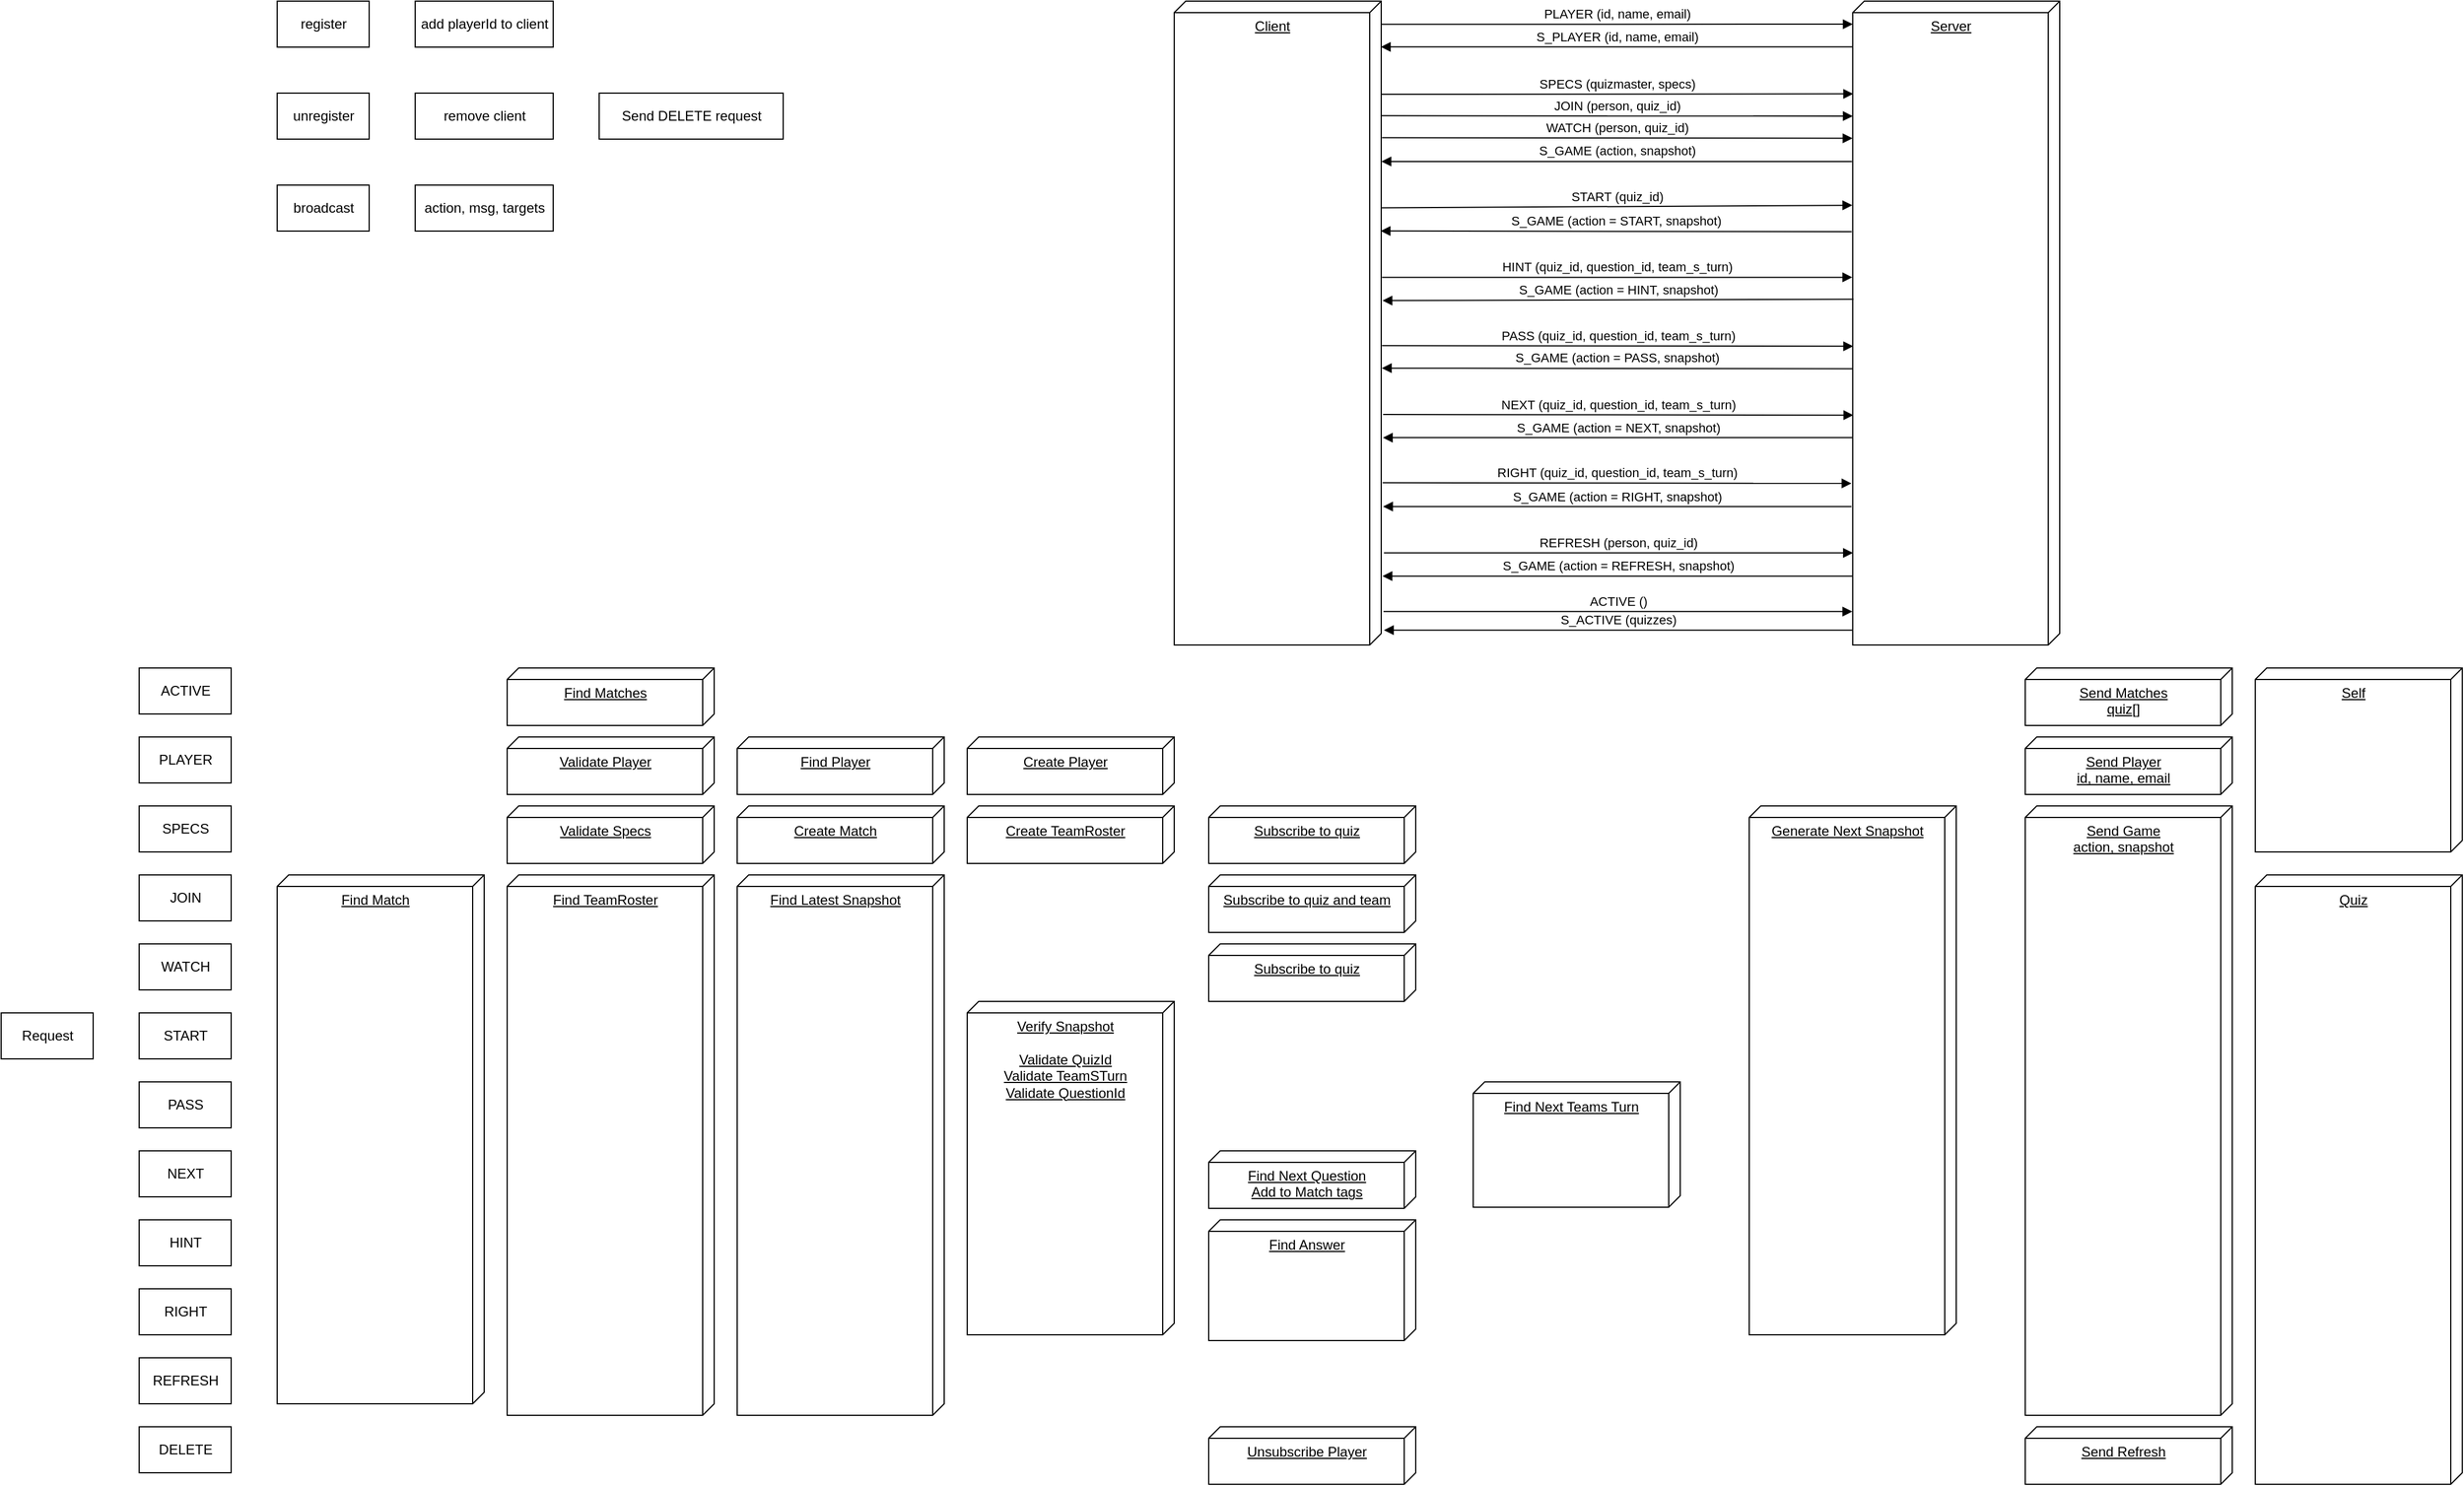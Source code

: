 <mxfile>
    <diagram id="8hOmSmk45YM_-mC-my9K" name="Page-1">
        <mxGraphModel dx="3939" dy="1138" grid="1" gridSize="10" guides="1" tooltips="1" connect="1" arrows="1" fold="1" page="1" pageScale="1" pageWidth="827" pageHeight="1169" math="0" shadow="0">
            <root>
                <mxCell id="0"/>
                <mxCell id="1" parent="0"/>
                <mxCell id="7" value="PLAYER (id, name, email)" style="html=1;verticalAlign=bottom;endArrow=block;exitX=0.036;exitY=0;exitDx=0;exitDy=0;exitPerimeter=0;" edge="1" parent="1" source="9">
                    <mxGeometry width="80" relative="1" as="geometry">
                        <mxPoint x="210" y="150" as="sourcePoint"/>
                        <mxPoint x="610" y="140" as="targetPoint"/>
                    </mxGeometry>
                </mxCell>
                <mxCell id="8" value="Server" style="verticalAlign=top;align=center;spacingTop=8;spacingLeft=2;spacingRight=12;shape=cube;size=10;direction=south;fontStyle=4;html=1;" vertex="1" parent="1">
                    <mxGeometry x="610" y="120" width="180" height="560" as="geometry"/>
                </mxCell>
                <mxCell id="9" value="Client" style="verticalAlign=top;align=center;spacingTop=8;spacingLeft=2;spacingRight=12;shape=cube;size=10;direction=south;fontStyle=4;html=1;" vertex="1" parent="1">
                    <mxGeometry x="20" y="120" width="180" height="560" as="geometry"/>
                </mxCell>
                <mxCell id="10" value="S_PLAYER (id, name, email)" style="html=1;verticalAlign=bottom;endArrow=block;entryX=0.071;entryY=0.002;entryDx=0;entryDy=0;entryPerimeter=0;exitX=0.071;exitY=1.002;exitDx=0;exitDy=0;exitPerimeter=0;" edge="1" parent="1" source="8" target="9">
                    <mxGeometry width="80" relative="1" as="geometry">
                        <mxPoint x="608" y="168" as="sourcePoint"/>
                        <mxPoint x="510" y="130" as="targetPoint"/>
                    </mxGeometry>
                </mxCell>
                <mxCell id="11" value="SPECS (quizmaster, specs)" style="html=1;verticalAlign=bottom;endArrow=block;entryX=0.144;entryY=0.998;entryDx=0;entryDy=0;entryPerimeter=0;" edge="1" parent="1" target="8">
                    <mxGeometry width="80" relative="1" as="geometry">
                        <mxPoint x="200" y="201" as="sourcePoint"/>
                        <mxPoint x="620" y="160" as="targetPoint"/>
                    </mxGeometry>
                </mxCell>
                <mxCell id="12" value="S_GAME (action, snapshot)" style="html=1;verticalAlign=bottom;endArrow=block;entryX=0.249;entryY=-0.001;entryDx=0;entryDy=0;entryPerimeter=0;exitX=0.249;exitY=1.004;exitDx=0;exitDy=0;exitPerimeter=0;" edge="1" parent="1" source="8" target="9">
                    <mxGeometry width="80" relative="1" as="geometry">
                        <mxPoint x="609" y="280" as="sourcePoint"/>
                        <mxPoint x="200" y="280" as="targetPoint"/>
                    </mxGeometry>
                </mxCell>
                <mxCell id="13" value="JOIN (person, quiz_id)" style="html=1;verticalAlign=bottom;endArrow=block;exitX=0.178;exitY=0.003;exitDx=0;exitDy=0;exitPerimeter=0;" edge="1" parent="1" source="9">
                    <mxGeometry width="80" relative="1" as="geometry">
                        <mxPoint x="205" y="230" as="sourcePoint"/>
                        <mxPoint x="610" y="220" as="targetPoint"/>
                    </mxGeometry>
                </mxCell>
                <mxCell id="14" value="WATCH (person, quiz_id)" style="html=1;verticalAlign=bottom;endArrow=block;exitX=0.212;exitY=-0.004;exitDx=0;exitDy=0;exitPerimeter=0;entryX=0.213;entryY=1.001;entryDx=0;entryDy=0;entryPerimeter=0;" edge="1" parent="1" source="9" target="8">
                    <mxGeometry width="80" relative="1" as="geometry">
                        <mxPoint x="209.46" y="229.68" as="sourcePoint"/>
                        <mxPoint x="620" y="230" as="targetPoint"/>
                    </mxGeometry>
                </mxCell>
                <mxCell id="15" value="S_GAME (action = START, snapshot)" style="html=1;verticalAlign=bottom;endArrow=block;entryX=0.357;entryY=0.003;entryDx=0;entryDy=0;entryPerimeter=0;exitX=0.358;exitY=1.005;exitDx=0;exitDy=0;exitPerimeter=0;" edge="1" parent="1" source="8" target="9">
                    <mxGeometry width="80" relative="1" as="geometry">
                        <mxPoint x="619.28" y="269.44" as="sourcePoint"/>
                        <mxPoint x="210.18" y="269.44" as="targetPoint"/>
                    </mxGeometry>
                </mxCell>
                <mxCell id="16" value="START (quiz_id)" style="html=1;verticalAlign=bottom;endArrow=block;exitX=0.321;exitY=-0.003;exitDx=0;exitDy=0;exitPerimeter=0;entryX=0.317;entryY=1.002;entryDx=0;entryDy=0;entryPerimeter=0;" edge="1" parent="1" source="9" target="8">
                    <mxGeometry width="80" relative="1" as="geometry">
                        <mxPoint x="210.72" y="248.72" as="sourcePoint"/>
                        <mxPoint x="619.82" y="249.28" as="targetPoint"/>
                    </mxGeometry>
                </mxCell>
                <mxCell id="17" value="S_GAME (action = HINT, snapshot)" style="html=1;verticalAlign=bottom;endArrow=block;entryX=0.465;entryY=-0.006;entryDx=0;entryDy=0;entryPerimeter=0;exitX=0.463;exitY=0.996;exitDx=0;exitDy=0;exitPerimeter=0;" edge="1" parent="1" source="8" target="9">
                    <mxGeometry width="80" relative="1" as="geometry">
                        <mxPoint x="619.1" y="330.48" as="sourcePoint"/>
                        <mxPoint x="209.46" y="329.92" as="targetPoint"/>
                    </mxGeometry>
                </mxCell>
                <mxCell id="18" value="HINT (quiz_id, question_id, team_s_turn)" style="html=1;verticalAlign=bottom;endArrow=block;exitX=0.429;exitY=-0.004;exitDx=0;exitDy=0;exitPerimeter=0;entryX=0.429;entryY=1.002;entryDx=0;entryDy=0;entryPerimeter=0;" edge="1" parent="1" source="9" target="8">
                    <mxGeometry width="80" relative="1" as="geometry">
                        <mxPoint x="210.54" y="309.76" as="sourcePoint"/>
                        <mxPoint x="619.64" y="307.52" as="targetPoint"/>
                    </mxGeometry>
                </mxCell>
                <mxCell id="19" value="S_GAME (action = PASS, snapshot)" style="html=1;verticalAlign=bottom;endArrow=block;exitX=0.571;exitY=0.998;exitDx=0;exitDy=0;exitPerimeter=0;entryX=0.57;entryY=-0.003;entryDx=0;entryDy=0;entryPerimeter=0;" edge="1" parent="1" source="8" target="9">
                    <mxGeometry width="80" relative="1" as="geometry">
                        <mxPoint x="620.72" y="389.28" as="sourcePoint"/>
                        <mxPoint x="203" y="439" as="targetPoint"/>
                    </mxGeometry>
                </mxCell>
                <mxCell id="20" value="PASS (quiz_id, question_id, team_s_turn)" style="html=1;verticalAlign=bottom;endArrow=block;exitX=0.535;exitY=-0.004;exitDx=0;exitDy=0;exitPerimeter=0;entryX=0.536;entryY=0.998;entryDx=0;entryDy=0;entryPerimeter=0;" edge="1" parent="1" source="9" target="8">
                    <mxGeometry width="80" relative="1" as="geometry">
                        <mxPoint x="210.72" y="370.24" as="sourcePoint"/>
                        <mxPoint x="619.64" y="370.24" as="targetPoint"/>
                    </mxGeometry>
                </mxCell>
                <mxCell id="21" value="S_GAME (action = NEXT, snapshot)" style="html=1;verticalAlign=bottom;endArrow=block;entryX=0.678;entryY=-0.008;entryDx=0;entryDy=0;entryPerimeter=0;exitX=0.678;exitY=1;exitDx=0;exitDy=0;exitPerimeter=0;" edge="1" parent="1" source="8" target="9">
                    <mxGeometry width="80" relative="1" as="geometry">
                        <mxPoint x="620.36" y="449.76" as="sourcePoint"/>
                        <mxPoint x="212.7" y="449.2" as="targetPoint"/>
                    </mxGeometry>
                </mxCell>
                <mxCell id="22" value="NEXT (quiz_id, question_id, team_s_turn)" style="html=1;verticalAlign=bottom;endArrow=block;exitX=0.642;exitY=-0.009;exitDx=0;exitDy=0;exitPerimeter=0;entryX=0.643;entryY=0.997;entryDx=0;entryDy=0;entryPerimeter=0;" edge="1" parent="1" source="9" target="8">
                    <mxGeometry width="80" relative="1" as="geometry">
                        <mxPoint x="210.72" y="429.6" as="sourcePoint"/>
                        <mxPoint x="620.36" y="430.16" as="targetPoint"/>
                    </mxGeometry>
                </mxCell>
                <mxCell id="23" value="S_GAME (action = RIGHT, snapshot)" style="html=1;verticalAlign=bottom;endArrow=block;entryX=0.785;entryY=-0.009;entryDx=0;entryDy=0;entryPerimeter=0;exitX=0.785;exitY=1.006;exitDx=0;exitDy=0;exitPerimeter=0;" edge="1" parent="1" source="8" target="9">
                    <mxGeometry width="80" relative="1" as="geometry">
                        <mxPoint x="620" y="509.68" as="sourcePoint"/>
                        <mxPoint x="211.44" y="509.68" as="targetPoint"/>
                    </mxGeometry>
                </mxCell>
                <mxCell id="24" value="RIGHT (quiz_id, question_id, team_s_turn)" style="html=1;verticalAlign=bottom;endArrow=block;exitX=0.748;exitY=-0.007;exitDx=0;exitDy=0;exitPerimeter=0;entryX=0.749;entryY=1.006;entryDx=0;entryDy=0;entryPerimeter=0;" edge="1" parent="1" source="9" target="8">
                    <mxGeometry width="80" relative="1" as="geometry">
                        <mxPoint x="211.62" y="489.52" as="sourcePoint"/>
                        <mxPoint x="620.54" y="490.08" as="targetPoint"/>
                    </mxGeometry>
                </mxCell>
                <mxCell id="25" value="S_GAME (action = REFRESH, snapshot)" style="html=1;verticalAlign=bottom;endArrow=block;entryX=0.893;entryY=-0.006;entryDx=0;entryDy=0;entryPerimeter=0;exitX=0.893;exitY=1;exitDx=0;exitDy=0;exitPerimeter=0;" edge="1" parent="1" source="8" target="9">
                    <mxGeometry width="80" relative="1" as="geometry">
                        <mxPoint x="618.92" y="569.6" as="sourcePoint"/>
                        <mxPoint x="211.62" y="569.6" as="targetPoint"/>
                    </mxGeometry>
                </mxCell>
                <mxCell id="26" value="REFRESH (person, quiz_id)" style="html=1;verticalAlign=bottom;endArrow=block;exitX=0.857;exitY=-0.013;exitDx=0;exitDy=0;exitPerimeter=0;entryX=0.857;entryY=0.999;entryDx=0;entryDy=0;entryPerimeter=0;" edge="1" parent="1" source="9" target="8">
                    <mxGeometry width="80" relative="1" as="geometry">
                        <mxPoint x="211.26" y="548.88" as="sourcePoint"/>
                        <mxPoint x="618.92" y="549.44" as="targetPoint"/>
                    </mxGeometry>
                </mxCell>
                <mxCell id="27" value="Send Player&lt;br&gt;id, name, email" style="verticalAlign=top;align=center;spacingTop=8;spacingLeft=2;spacingRight=12;shape=cube;size=10;direction=south;fontStyle=4;html=1;" vertex="1" parent="1">
                    <mxGeometry x="760" y="760" width="180" height="50" as="geometry"/>
                </mxCell>
                <mxCell id="28" value="Send Game&lt;br&gt;action, snapshot" style="verticalAlign=top;align=center;spacingTop=8;spacingLeft=2;spacingRight=12;shape=cube;size=10;direction=south;fontStyle=4;html=1;" vertex="1" parent="1">
                    <mxGeometry x="760" y="820" width="180" height="530" as="geometry"/>
                </mxCell>
                <mxCell id="29" value="Validate Player" style="verticalAlign=top;align=center;spacingTop=8;spacingLeft=2;spacingRight=12;shape=cube;size=10;direction=south;fontStyle=4;html=1;" vertex="1" parent="1">
                    <mxGeometry x="-560" y="760" width="180" height="50" as="geometry"/>
                </mxCell>
                <mxCell id="30" value="Validate Specs" style="verticalAlign=top;align=center;spacingTop=8;spacingLeft=2;spacingRight=12;shape=cube;size=10;direction=south;fontStyle=4;html=1;" vertex="1" parent="1">
                    <mxGeometry x="-560" y="820" width="180" height="50" as="geometry"/>
                </mxCell>
                <mxCell id="35" value="Request" style="html=1;" vertex="1" parent="1">
                    <mxGeometry x="-1000" y="1000" width="80" height="40" as="geometry"/>
                </mxCell>
                <mxCell id="36" value="PLAYER" style="html=1;" vertex="1" parent="1">
                    <mxGeometry x="-880" y="760" width="80" height="40" as="geometry"/>
                </mxCell>
                <mxCell id="37" value="SPECS" style="html=1;" vertex="1" parent="1">
                    <mxGeometry x="-880" y="820" width="80" height="40" as="geometry"/>
                </mxCell>
                <mxCell id="38" value="JOIN" style="html=1;" vertex="1" parent="1">
                    <mxGeometry x="-880" y="880" width="80" height="40" as="geometry"/>
                </mxCell>
                <mxCell id="40" value="WATCH" style="html=1;" vertex="1" parent="1">
                    <mxGeometry x="-880" y="940" width="80" height="40" as="geometry"/>
                </mxCell>
                <mxCell id="41" value="START" style="html=1;" vertex="1" parent="1">
                    <mxGeometry x="-880" y="1000" width="80" height="40" as="geometry"/>
                </mxCell>
                <mxCell id="42" value="PASS" style="html=1;" vertex="1" parent="1">
                    <mxGeometry x="-880" y="1060" width="80" height="40" as="geometry"/>
                </mxCell>
                <mxCell id="45" value="NEXT" style="html=1;" vertex="1" parent="1">
                    <mxGeometry x="-880" y="1120" width="80" height="40" as="geometry"/>
                </mxCell>
                <mxCell id="46" value="HINT" style="html=1;" vertex="1" parent="1">
                    <mxGeometry x="-880" y="1180" width="80" height="40" as="geometry"/>
                </mxCell>
                <mxCell id="47" value="RIGHT" style="html=1;" vertex="1" parent="1">
                    <mxGeometry x="-880" y="1240" width="80" height="40" as="geometry"/>
                </mxCell>
                <mxCell id="48" value="REFRESH" style="html=1;" vertex="1" parent="1">
                    <mxGeometry x="-880" y="1300" width="80" height="40" as="geometry"/>
                </mxCell>
                <mxCell id="52" value="Find Player" style="verticalAlign=top;align=center;spacingTop=8;spacingLeft=2;spacingRight=12;shape=cube;size=10;direction=south;fontStyle=4;html=1;" vertex="1" parent="1">
                    <mxGeometry x="-360" y="760" width="180" height="50" as="geometry"/>
                </mxCell>
                <mxCell id="53" value="Create Player" style="verticalAlign=top;align=center;spacingTop=8;spacingLeft=2;spacingRight=12;shape=cube;size=10;direction=south;fontStyle=4;html=1;" vertex="1" parent="1">
                    <mxGeometry x="-160" y="760" width="180" height="50" as="geometry"/>
                </mxCell>
                <mxCell id="54" value="Find TeamRoster" style="verticalAlign=top;align=center;spacingTop=8;spacingLeft=2;spacingRight=12;shape=cube;size=10;direction=south;fontStyle=4;html=1;" vertex="1" parent="1">
                    <mxGeometry x="-560" y="880" width="180" height="470" as="geometry"/>
                </mxCell>
                <mxCell id="57" value="Find Match" style="verticalAlign=top;align=center;spacingTop=8;spacingLeft=2;spacingRight=12;shape=cube;size=10;direction=south;fontStyle=4;html=1;" vertex="1" parent="1">
                    <mxGeometry x="-760" y="880" width="180" height="460" as="geometry"/>
                </mxCell>
                <mxCell id="58" value="Find Latest Snapshot" style="verticalAlign=top;align=center;spacingTop=8;spacingLeft=2;spacingRight=12;shape=cube;size=10;direction=south;fontStyle=4;html=1;" vertex="1" parent="1">
                    <mxGeometry x="-360" y="880" width="180" height="470" as="geometry"/>
                </mxCell>
                <mxCell id="61" value="Create Match" style="verticalAlign=top;align=center;spacingTop=8;spacingLeft=2;spacingRight=12;shape=cube;size=10;direction=south;fontStyle=4;html=1;" vertex="1" parent="1">
                    <mxGeometry x="-360" y="820" width="180" height="50" as="geometry"/>
                </mxCell>
                <mxCell id="62" value="Verify Snapshot&lt;br&gt;&lt;br&gt;Validate QuizId&lt;br&gt;Validate TeamSTurn&lt;br&gt;Validate QuestionId" style="verticalAlign=top;align=center;spacingTop=8;spacingLeft=2;spacingRight=12;shape=cube;size=10;direction=south;fontStyle=4;html=1;" vertex="1" parent="1">
                    <mxGeometry x="-160" y="990" width="180" height="290" as="geometry"/>
                </mxCell>
                <mxCell id="63" value="Find Next Question &lt;br&gt;Add to Match tags" style="verticalAlign=top;align=center;spacingTop=8;spacingLeft=2;spacingRight=12;shape=cube;size=10;direction=south;fontStyle=4;html=1;" vertex="1" parent="1">
                    <mxGeometry x="50" y="1120" width="180" height="50" as="geometry"/>
                </mxCell>
                <mxCell id="64" value="Generate Next Snapshot" style="verticalAlign=top;align=center;spacingTop=8;spacingLeft=2;spacingRight=12;shape=cube;size=10;direction=south;fontStyle=4;html=1;" vertex="1" parent="1">
                    <mxGeometry x="520" y="820" width="180" height="460" as="geometry"/>
                </mxCell>
                <mxCell id="66" value="Find Answer" style="verticalAlign=top;align=center;spacingTop=8;spacingLeft=2;spacingRight=12;shape=cube;size=10;direction=south;fontStyle=4;html=1;" vertex="1" parent="1">
                    <mxGeometry x="50" y="1180" width="180" height="105" as="geometry"/>
                </mxCell>
                <mxCell id="67" value="ACTIVE" style="html=1;" vertex="1" parent="1">
                    <mxGeometry x="-880" y="700" width="80" height="40" as="geometry"/>
                </mxCell>
                <mxCell id="68" value="Find Matches" style="verticalAlign=top;align=center;spacingTop=8;spacingLeft=2;spacingRight=12;shape=cube;size=10;direction=south;fontStyle=4;html=1;" vertex="1" parent="1">
                    <mxGeometry x="-560" y="700" width="180" height="50" as="geometry"/>
                </mxCell>
                <mxCell id="69" value="Send Matches&lt;br&gt;quiz[]" style="verticalAlign=top;align=center;spacingTop=8;spacingLeft=2;spacingRight=12;shape=cube;size=10;direction=south;fontStyle=4;html=1;" vertex="1" parent="1">
                    <mxGeometry x="760" y="700" width="180" height="50" as="geometry"/>
                </mxCell>
                <mxCell id="70" value="S_ACTIVE (quizzes)" style="html=1;verticalAlign=bottom;endArrow=block;entryX=0.977;entryY=-0.013;entryDx=0;entryDy=0;entryPerimeter=0;exitX=0.977;exitY=0.998;exitDx=0;exitDy=0;exitPerimeter=0;" edge="1" parent="1" source="8" target="9">
                    <mxGeometry width="80" relative="1" as="geometry">
                        <mxPoint x="620" y="630.08" as="sourcePoint"/>
                        <mxPoint x="211.08" y="630.08" as="targetPoint"/>
                    </mxGeometry>
                </mxCell>
                <mxCell id="71" value="ACTIVE ()" style="html=1;verticalAlign=bottom;endArrow=block;exitX=0.948;exitY=-0.011;exitDx=0;exitDy=0;exitPerimeter=0;entryX=0.948;entryY=1.002;entryDx=0;entryDy=0;entryPerimeter=0;" edge="1" parent="1" source="9" target="8">
                    <mxGeometry width="80" relative="1" as="geometry">
                        <mxPoint x="212.34" y="609.92" as="sourcePoint"/>
                        <mxPoint x="620.18" y="609.92" as="targetPoint"/>
                    </mxGeometry>
                </mxCell>
                <mxCell id="72" value="Create TeamRoster" style="verticalAlign=top;align=center;spacingTop=8;spacingLeft=2;spacingRight=12;shape=cube;size=10;direction=south;fontStyle=4;html=1;" vertex="1" parent="1">
                    <mxGeometry x="-160" y="820" width="180" height="50" as="geometry"/>
                </mxCell>
                <mxCell id="76" value="Subscribe to quiz and team" style="verticalAlign=top;align=center;spacingTop=8;spacingLeft=2;spacingRight=12;shape=cube;size=10;direction=south;fontStyle=4;html=1;" vertex="1" parent="1">
                    <mxGeometry x="50" y="880" width="180" height="50" as="geometry"/>
                </mxCell>
                <mxCell id="77" value="Subscribe to quiz" style="verticalAlign=top;align=center;spacingTop=8;spacingLeft=2;spacingRight=12;shape=cube;size=10;direction=south;fontStyle=4;html=1;" vertex="1" parent="1">
                    <mxGeometry x="50" y="940" width="180" height="50" as="geometry"/>
                </mxCell>
                <mxCell id="78" value="Subscribe to quiz" style="verticalAlign=top;align=center;spacingTop=8;spacingLeft=2;spacingRight=12;shape=cube;size=10;direction=south;fontStyle=4;html=1;" vertex="1" parent="1">
                    <mxGeometry x="50" y="820" width="180" height="50" as="geometry"/>
                </mxCell>
                <mxCell id="80" value="Find Next Teams Turn" style="verticalAlign=top;align=center;spacingTop=8;spacingLeft=2;spacingRight=12;shape=cube;size=10;direction=south;fontStyle=4;html=1;" vertex="1" parent="1">
                    <mxGeometry x="280" y="1060" width="180" height="109" as="geometry"/>
                </mxCell>
                <mxCell id="81" value="register" style="html=1;" vertex="1" parent="1">
                    <mxGeometry x="-760" y="120" width="80" height="40" as="geometry"/>
                </mxCell>
                <mxCell id="82" value="unregister" style="html=1;" vertex="1" parent="1">
                    <mxGeometry x="-760" y="200" width="80" height="40" as="geometry"/>
                </mxCell>
                <mxCell id="83" value="broadcast" style="html=1;" vertex="1" parent="1">
                    <mxGeometry x="-760" y="280" width="80" height="40" as="geometry"/>
                </mxCell>
                <mxCell id="84" value="add playerId to client" style="html=1;" vertex="1" parent="1">
                    <mxGeometry x="-640" y="120" width="120" height="40" as="geometry"/>
                </mxCell>
                <mxCell id="85" value="remove client" style="html=1;" vertex="1" parent="1">
                    <mxGeometry x="-640" y="200" width="120" height="40" as="geometry"/>
                </mxCell>
                <mxCell id="87" value="action, msg, targets" style="html=1;" vertex="1" parent="1">
                    <mxGeometry x="-640" y="280" width="120" height="40" as="geometry"/>
                </mxCell>
                <mxCell id="89" value="DELETE" style="html=1;" vertex="1" parent="1">
                    <mxGeometry x="-880" y="1360" width="80" height="40" as="geometry"/>
                </mxCell>
                <mxCell id="90" value="Unsubscribe Player" style="verticalAlign=top;align=center;spacingTop=8;spacingLeft=2;spacingRight=12;shape=cube;size=10;direction=south;fontStyle=4;html=1;" vertex="1" parent="1">
                    <mxGeometry x="50" y="1360" width="180" height="50" as="geometry"/>
                </mxCell>
                <mxCell id="92" value="Send Refresh" style="verticalAlign=top;align=center;spacingTop=8;spacingLeft=2;spacingRight=12;shape=cube;size=10;direction=south;fontStyle=4;html=1;" vertex="1" parent="1">
                    <mxGeometry x="760" y="1360" width="180" height="50" as="geometry"/>
                </mxCell>
                <mxCell id="93" value="Send DELETE request" style="html=1;" vertex="1" parent="1">
                    <mxGeometry x="-480" y="200" width="160" height="40" as="geometry"/>
                </mxCell>
                <mxCell id="94" value="Self" style="verticalAlign=top;align=center;spacingTop=8;spacingLeft=2;spacingRight=12;shape=cube;size=10;direction=south;fontStyle=4;html=1;" vertex="1" parent="1">
                    <mxGeometry x="960" y="700" width="180" height="160" as="geometry"/>
                </mxCell>
                <mxCell id="97" value="Quiz" style="verticalAlign=top;align=center;spacingTop=8;spacingLeft=2;spacingRight=12;shape=cube;size=10;direction=south;fontStyle=4;html=1;" vertex="1" parent="1">
                    <mxGeometry x="960" y="880" width="180" height="530" as="geometry"/>
                </mxCell>
            </root>
        </mxGraphModel>
    </diagram>
</mxfile>
